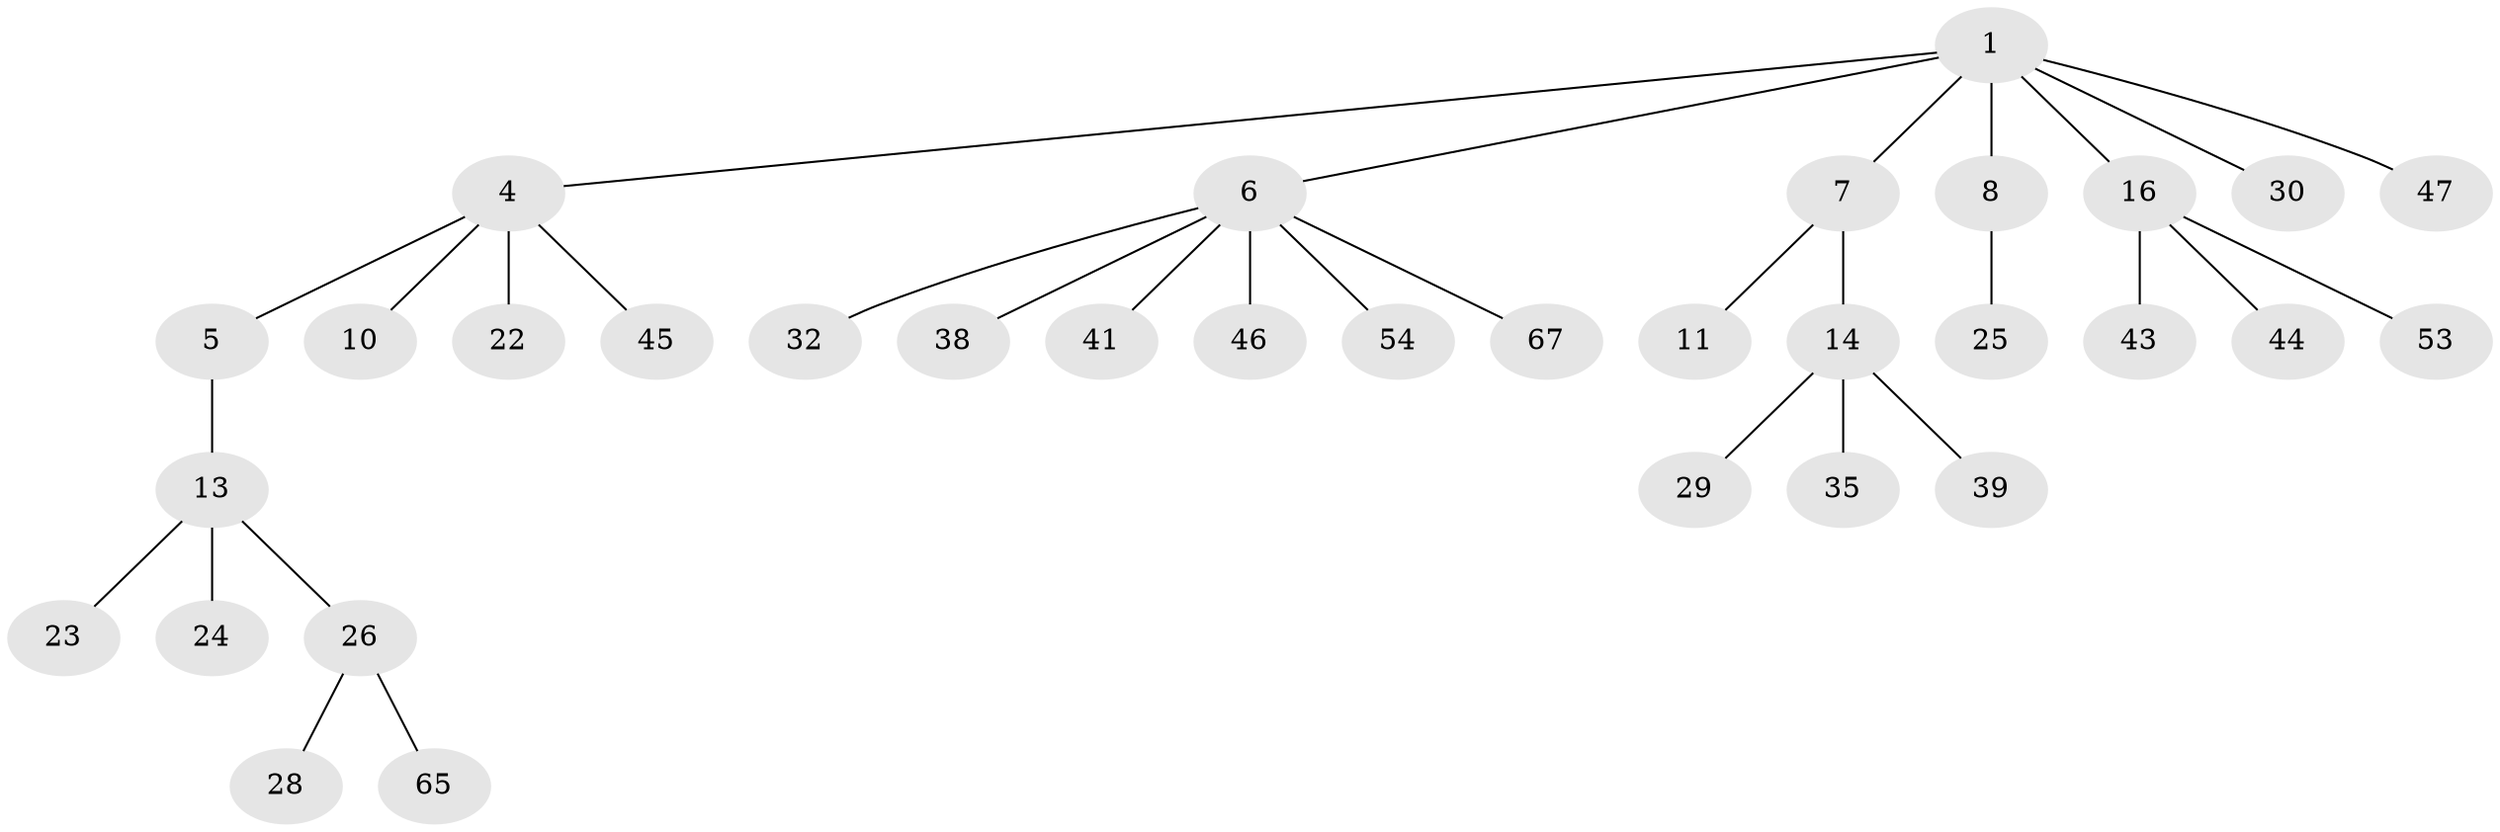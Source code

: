 // original degree distribution, {4: 0.08955223880597014, 5: 0.029850746268656716, 3: 0.14925373134328357, 7: 0.014925373134328358, 2: 0.19402985074626866, 1: 0.5223880597014925}
// Generated by graph-tools (version 1.1) at 2025/15/03/09/25 04:15:23]
// undirected, 33 vertices, 32 edges
graph export_dot {
graph [start="1"]
  node [color=gray90,style=filled];
  1 [super="+2+3"];
  4;
  5 [super="+52"];
  6 [super="+12+31"];
  7;
  8 [super="+51"];
  10 [super="+58+15+18"];
  11 [super="+21"];
  13 [super="+17"];
  14 [super="+27+34"];
  16 [super="+19"];
  22;
  23;
  24 [super="+50+48+63"];
  25;
  26;
  28;
  29;
  30;
  32 [super="+56+37"];
  35;
  38 [super="+66+40"];
  39;
  41;
  43 [super="+55"];
  44;
  45;
  46 [super="+60"];
  47;
  53 [super="+61"];
  54;
  65;
  67;
  1 -- 7;
  1 -- 8;
  1 -- 4;
  1 -- 6;
  1 -- 30;
  1 -- 47;
  1 -- 16;
  4 -- 5;
  4 -- 10;
  4 -- 22;
  4 -- 45;
  5 -- 13;
  6 -- 38;
  6 -- 41;
  6 -- 54;
  6 -- 67;
  6 -- 32;
  6 -- 46;
  7 -- 11;
  7 -- 14;
  8 -- 25;
  13 -- 24;
  13 -- 26;
  13 -- 23;
  14 -- 29;
  14 -- 35;
  14 -- 39;
  16 -- 43;
  16 -- 44;
  16 -- 53;
  26 -- 28;
  26 -- 65;
}

